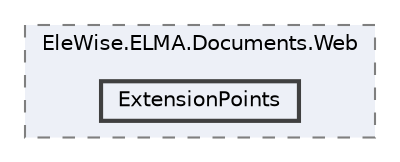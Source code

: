 digraph "Web/Modules/EleWise.ELMA.Documents.Web/ExtensionPoints"
{
 // LATEX_PDF_SIZE
  bgcolor="transparent";
  edge [fontname=Helvetica,fontsize=10,labelfontname=Helvetica,labelfontsize=10];
  node [fontname=Helvetica,fontsize=10,shape=box,height=0.2,width=0.4];
  compound=true
  subgraph clusterdir_7b30ed932694c4fcdc3e91e9f60fe418 {
    graph [ bgcolor="#edf0f7", pencolor="grey50", label="EleWise.ELMA.Documents.Web", fontname=Helvetica,fontsize=10 style="filled,dashed", URL="dir_7b30ed932694c4fcdc3e91e9f60fe418.html",tooltip=""]
  dir_d74d38a67c711ae572c3abe6956e2b4f [label="ExtensionPoints", fillcolor="#edf0f7", color="grey25", style="filled,bold", URL="dir_d74d38a67c711ae572c3abe6956e2b4f.html",tooltip=""];
  }
}
